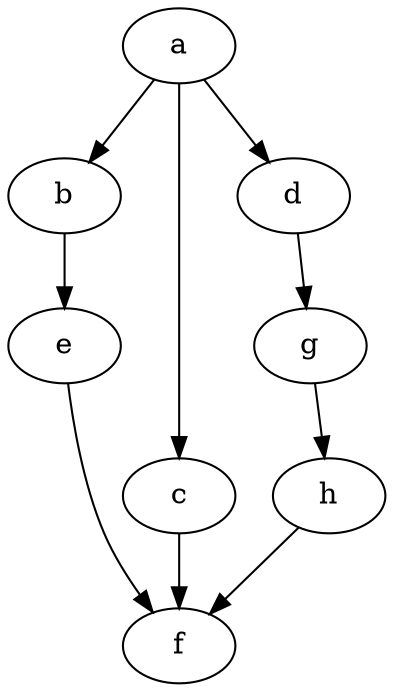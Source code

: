 digraph {
    a;
    b;
    c;
    d;
    e;
    f;
    g;
    h;
    a -> b;
    a -> c;
    a -> d;
    b -> e;
    c -> f;
    d -> g;
    g -> h;
    h -> f;
    e -> f;
}
